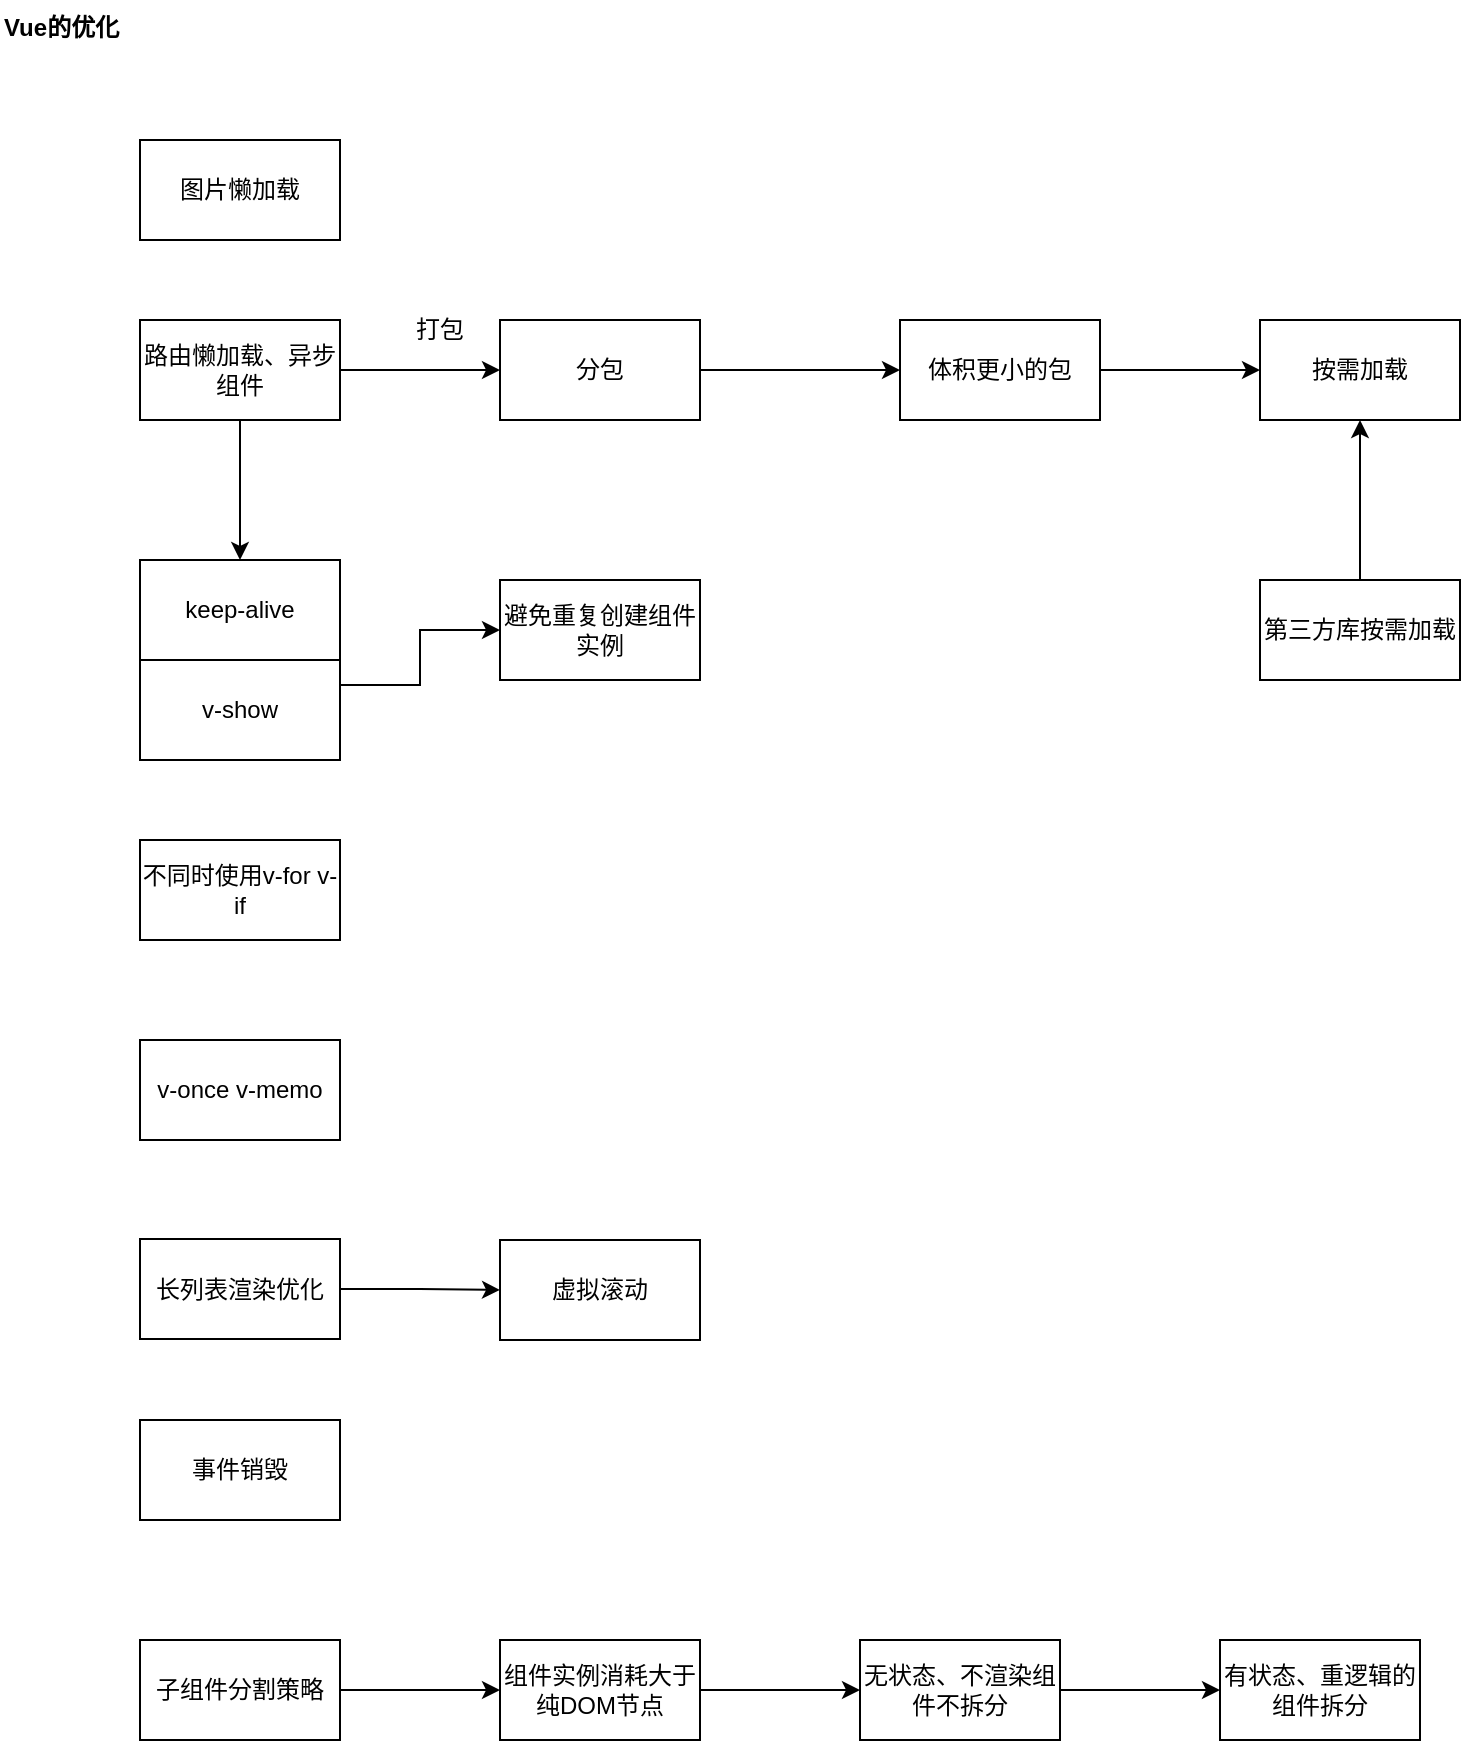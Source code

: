 <mxfile version="24.0.6" type="github">
  <diagram name="第 1 页" id="d1vJS88AlJTQ6F2CTf-D">
    <mxGraphModel dx="2021" dy="1874" grid="1" gridSize="10" guides="1" tooltips="1" connect="1" arrows="1" fold="1" page="1" pageScale="1" pageWidth="827" pageHeight="1169" math="0" shadow="0">
      <root>
        <mxCell id="0" />
        <mxCell id="1" parent="0" />
        <mxCell id="NW1kVAeddkU9lpKH8ITA-2" value="Vue的优化" style="text;html=1;align=left;verticalAlign=top;whiteSpace=wrap;rounded=0;fontStyle=1" parent="1" vertex="1">
          <mxGeometry x="-10" y="-60" width="70" height="30" as="geometry" />
        </mxCell>
        <mxCell id="NW1kVAeddkU9lpKH8ITA-4" style="edgeStyle=orthogonalEdgeStyle;rounded=0;orthogonalLoop=1;jettySize=auto;html=1;exitX=1;exitY=0.5;exitDx=0;exitDy=0;entryX=0;entryY=0.5;entryDx=0;entryDy=0;" parent="1" source="NW1kVAeddkU9lpKH8ITA-3" target="NW1kVAeddkU9lpKH8ITA-5" edge="1">
          <mxGeometry relative="1" as="geometry">
            <mxPoint x="230" y="125" as="targetPoint" />
          </mxGeometry>
        </mxCell>
        <mxCell id="jncYMVPoAjVXqdRzoZYn-3" style="edgeStyle=orthogonalEdgeStyle;rounded=0;orthogonalLoop=1;jettySize=auto;html=1;exitX=0.5;exitY=1;exitDx=0;exitDy=0;entryX=0.5;entryY=0;entryDx=0;entryDy=0;" edge="1" parent="1" source="NW1kVAeddkU9lpKH8ITA-3" target="NW1kVAeddkU9lpKH8ITA-14">
          <mxGeometry relative="1" as="geometry" />
        </mxCell>
        <mxCell id="NW1kVAeddkU9lpKH8ITA-3" value="路由懒加载、异步组件" style="rounded=0;whiteSpace=wrap;html=1;" parent="1" vertex="1">
          <mxGeometry x="60" y="100" width="100" height="50" as="geometry" />
        </mxCell>
        <mxCell id="NW1kVAeddkU9lpKH8ITA-7" style="edgeStyle=orthogonalEdgeStyle;rounded=0;orthogonalLoop=1;jettySize=auto;html=1;exitX=1;exitY=0.5;exitDx=0;exitDy=0;entryX=0;entryY=0.5;entryDx=0;entryDy=0;" parent="1" source="NW1kVAeddkU9lpKH8ITA-5" target="NW1kVAeddkU9lpKH8ITA-9" edge="1">
          <mxGeometry relative="1" as="geometry">
            <mxPoint x="510" y="125" as="targetPoint" />
          </mxGeometry>
        </mxCell>
        <mxCell id="NW1kVAeddkU9lpKH8ITA-5" value="分包" style="rounded=0;whiteSpace=wrap;html=1;" parent="1" vertex="1">
          <mxGeometry x="240" y="100" width="100" height="50" as="geometry" />
        </mxCell>
        <mxCell id="NW1kVAeddkU9lpKH8ITA-6" value="打包" style="text;html=1;align=center;verticalAlign=middle;whiteSpace=wrap;rounded=0;" parent="1" vertex="1">
          <mxGeometry x="180" y="90" width="60" height="30" as="geometry" />
        </mxCell>
        <mxCell id="NW1kVAeddkU9lpKH8ITA-12" style="edgeStyle=orthogonalEdgeStyle;rounded=0;orthogonalLoop=1;jettySize=auto;html=1;exitX=1;exitY=0.5;exitDx=0;exitDy=0;entryX=0;entryY=0.5;entryDx=0;entryDy=0;" parent="1" source="NW1kVAeddkU9lpKH8ITA-9" target="NW1kVAeddkU9lpKH8ITA-11" edge="1">
          <mxGeometry relative="1" as="geometry" />
        </mxCell>
        <mxCell id="NW1kVAeddkU9lpKH8ITA-9" value="体积更小的包" style="rounded=0;whiteSpace=wrap;html=1;" parent="1" vertex="1">
          <mxGeometry x="440" y="100" width="100" height="50" as="geometry" />
        </mxCell>
        <mxCell id="NW1kVAeddkU9lpKH8ITA-11" value="按需加载" style="rounded=0;whiteSpace=wrap;html=1;" parent="1" vertex="1">
          <mxGeometry x="620" y="100" width="100" height="50" as="geometry" />
        </mxCell>
        <mxCell id="jncYMVPoAjVXqdRzoZYn-1" value="避免重复创建组件实例" style="rounded=0;whiteSpace=wrap;html=1;" vertex="1" parent="1">
          <mxGeometry x="240" y="230" width="100" height="50" as="geometry" />
        </mxCell>
        <mxCell id="jncYMVPoAjVXqdRzoZYn-8" style="edgeStyle=orthogonalEdgeStyle;rounded=0;orthogonalLoop=1;jettySize=auto;html=1;exitX=1;exitY=0.25;exitDx=0;exitDy=0;entryX=0;entryY=0.5;entryDx=0;entryDy=0;" edge="1" parent="1" source="jncYMVPoAjVXqdRzoZYn-5" target="jncYMVPoAjVXqdRzoZYn-1">
          <mxGeometry relative="1" as="geometry" />
        </mxCell>
        <mxCell id="jncYMVPoAjVXqdRzoZYn-9" value="" style="group" vertex="1" connectable="0" parent="1">
          <mxGeometry x="60" y="220" width="100" height="100" as="geometry" />
        </mxCell>
        <mxCell id="NW1kVAeddkU9lpKH8ITA-14" value="keep-alive" style="rounded=0;whiteSpace=wrap;html=1;" parent="jncYMVPoAjVXqdRzoZYn-9" vertex="1">
          <mxGeometry width="100" height="50" as="geometry" />
        </mxCell>
        <mxCell id="jncYMVPoAjVXqdRzoZYn-5" value="v-show" style="rounded=0;whiteSpace=wrap;html=1;" vertex="1" parent="jncYMVPoAjVXqdRzoZYn-9">
          <mxGeometry y="50" width="100" height="50" as="geometry" />
        </mxCell>
        <mxCell id="jncYMVPoAjVXqdRzoZYn-10" value="不同时使用v-for v-if" style="rounded=0;whiteSpace=wrap;html=1;" vertex="1" parent="1">
          <mxGeometry x="60" y="360" width="100" height="50" as="geometry" />
        </mxCell>
        <mxCell id="jncYMVPoAjVXqdRzoZYn-15" style="edgeStyle=orthogonalEdgeStyle;rounded=0;orthogonalLoop=1;jettySize=auto;html=1;exitX=1;exitY=0.5;exitDx=0;exitDy=0;entryX=0;entryY=0.5;entryDx=0;entryDy=0;" edge="1" parent="1" source="jncYMVPoAjVXqdRzoZYn-12" target="jncYMVPoAjVXqdRzoZYn-14">
          <mxGeometry relative="1" as="geometry" />
        </mxCell>
        <mxCell id="jncYMVPoAjVXqdRzoZYn-12" value="长列表渲染优化" style="rounded=0;whiteSpace=wrap;html=1;" vertex="1" parent="1">
          <mxGeometry x="60" y="559.5" width="100" height="50" as="geometry" />
        </mxCell>
        <mxCell id="jncYMVPoAjVXqdRzoZYn-13" value="v-once v-memo" style="rounded=0;whiteSpace=wrap;html=1;" vertex="1" parent="1">
          <mxGeometry x="60" y="460" width="100" height="50" as="geometry" />
        </mxCell>
        <mxCell id="jncYMVPoAjVXqdRzoZYn-14" value="虚拟滚动" style="rounded=0;whiteSpace=wrap;html=1;" vertex="1" parent="1">
          <mxGeometry x="240" y="560" width="100" height="50" as="geometry" />
        </mxCell>
        <mxCell id="jncYMVPoAjVXqdRzoZYn-16" value="事件销毁" style="rounded=0;whiteSpace=wrap;html=1;" vertex="1" parent="1">
          <mxGeometry x="60" y="650" width="100" height="50" as="geometry" />
        </mxCell>
        <mxCell id="jncYMVPoAjVXqdRzoZYn-19" style="edgeStyle=orthogonalEdgeStyle;rounded=0;orthogonalLoop=1;jettySize=auto;html=1;exitX=0.5;exitY=0;exitDx=0;exitDy=0;entryX=0.5;entryY=1;entryDx=0;entryDy=0;" edge="1" parent="1" source="jncYMVPoAjVXqdRzoZYn-18" target="NW1kVAeddkU9lpKH8ITA-11">
          <mxGeometry relative="1" as="geometry" />
        </mxCell>
        <mxCell id="jncYMVPoAjVXqdRzoZYn-18" value="第三方库按需加载" style="rounded=0;whiteSpace=wrap;html=1;" vertex="1" parent="1">
          <mxGeometry x="620" y="230" width="100" height="50" as="geometry" />
        </mxCell>
        <mxCell id="jncYMVPoAjVXqdRzoZYn-21" value="图片懒加载" style="rounded=0;whiteSpace=wrap;html=1;" vertex="1" parent="1">
          <mxGeometry x="60" y="10" width="100" height="50" as="geometry" />
        </mxCell>
        <mxCell id="jncYMVPoAjVXqdRzoZYn-26" style="edgeStyle=orthogonalEdgeStyle;rounded=0;orthogonalLoop=1;jettySize=auto;html=1;exitX=1;exitY=0.5;exitDx=0;exitDy=0;entryX=0;entryY=0.5;entryDx=0;entryDy=0;" edge="1" parent="1" source="jncYMVPoAjVXqdRzoZYn-23" target="jncYMVPoAjVXqdRzoZYn-25">
          <mxGeometry relative="1" as="geometry" />
        </mxCell>
        <mxCell id="jncYMVPoAjVXqdRzoZYn-23" value="子组件分割策略" style="rounded=0;whiteSpace=wrap;html=1;" vertex="1" parent="1">
          <mxGeometry x="60" y="760" width="100" height="50" as="geometry" />
        </mxCell>
        <mxCell id="jncYMVPoAjVXqdRzoZYn-28" style="edgeStyle=orthogonalEdgeStyle;rounded=0;orthogonalLoop=1;jettySize=auto;html=1;exitX=1;exitY=0.5;exitDx=0;exitDy=0;" edge="1" parent="1" source="jncYMVPoAjVXqdRzoZYn-24">
          <mxGeometry relative="1" as="geometry">
            <mxPoint x="600" y="785" as="targetPoint" />
          </mxGeometry>
        </mxCell>
        <mxCell id="jncYMVPoAjVXqdRzoZYn-24" value="无状态、不渲染组件不拆分" style="rounded=0;whiteSpace=wrap;html=1;" vertex="1" parent="1">
          <mxGeometry x="420" y="760" width="100" height="50" as="geometry" />
        </mxCell>
        <mxCell id="jncYMVPoAjVXqdRzoZYn-27" style="edgeStyle=orthogonalEdgeStyle;rounded=0;orthogonalLoop=1;jettySize=auto;html=1;exitX=1;exitY=0.5;exitDx=0;exitDy=0;entryX=0;entryY=0.5;entryDx=0;entryDy=0;" edge="1" parent="1" source="jncYMVPoAjVXqdRzoZYn-25" target="jncYMVPoAjVXqdRzoZYn-24">
          <mxGeometry relative="1" as="geometry" />
        </mxCell>
        <mxCell id="jncYMVPoAjVXqdRzoZYn-25" value="组件实例消耗大于纯DOM节点" style="rounded=0;whiteSpace=wrap;html=1;" vertex="1" parent="1">
          <mxGeometry x="240" y="760" width="100" height="50" as="geometry" />
        </mxCell>
        <mxCell id="jncYMVPoAjVXqdRzoZYn-29" value="有状态、重逻辑的组件拆分" style="rounded=0;whiteSpace=wrap;html=1;" vertex="1" parent="1">
          <mxGeometry x="600" y="760" width="100" height="50" as="geometry" />
        </mxCell>
      </root>
    </mxGraphModel>
  </diagram>
</mxfile>
